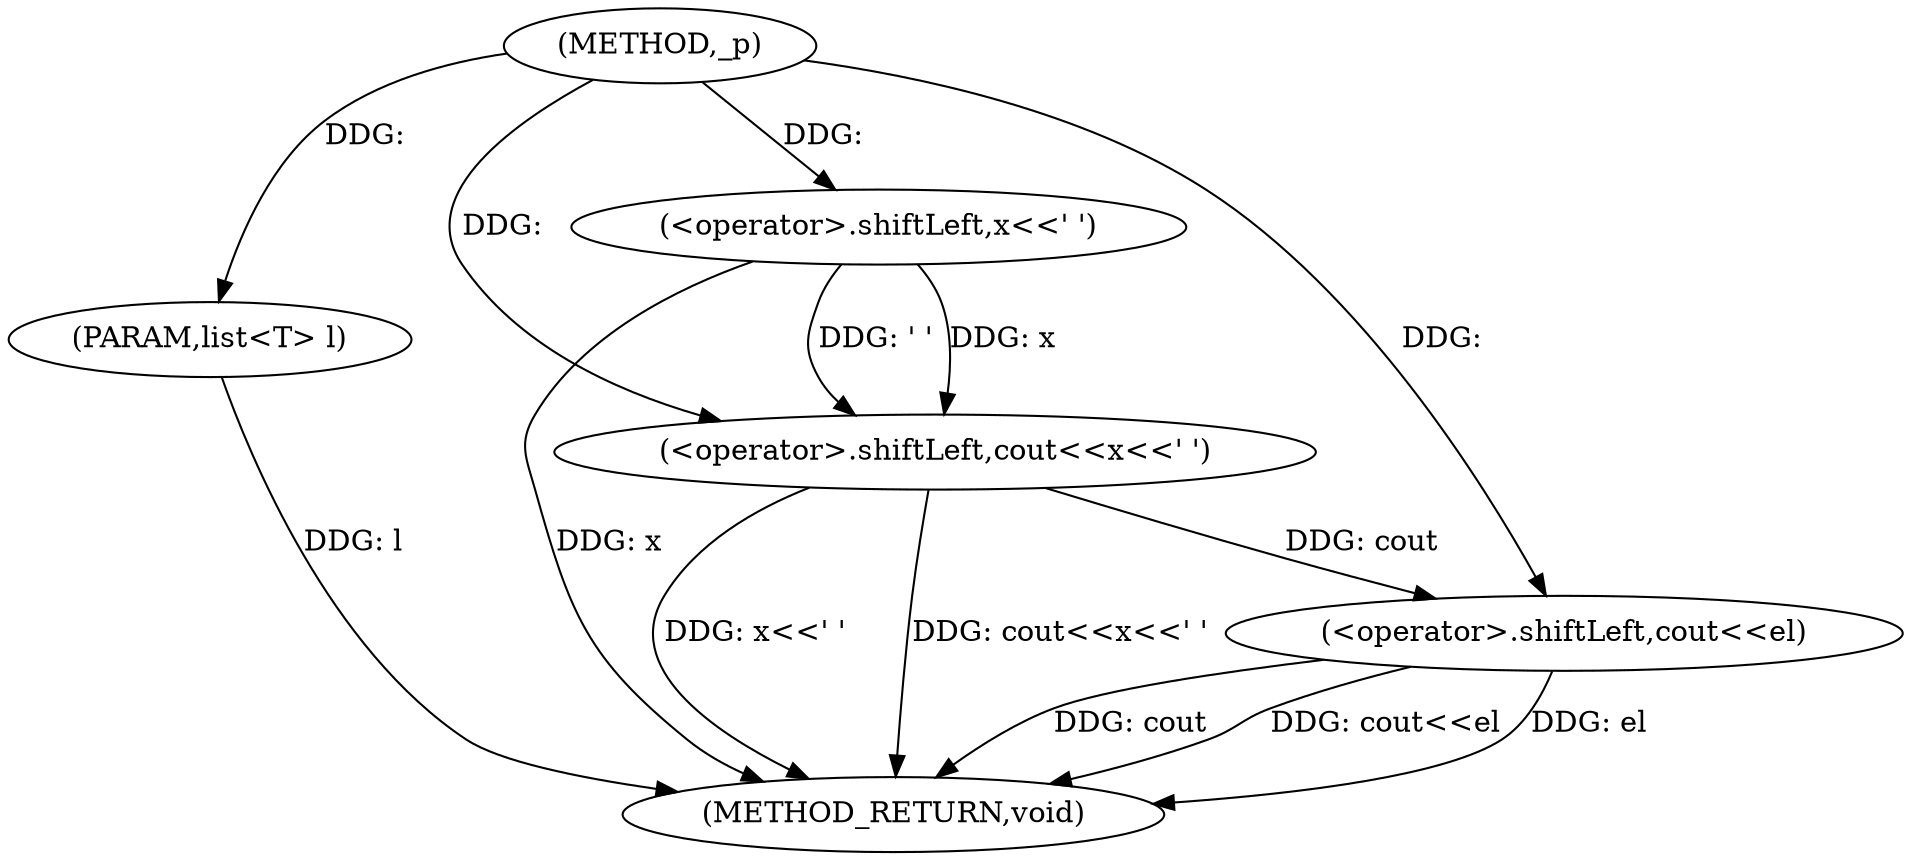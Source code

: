 digraph "_p" {  
"1000241" [label = "(METHOD,_p)" ]
"1000253" [label = "(METHOD_RETURN,void)" ]
"1000242" [label = "(PARAM,list<T> l)" ]
"1000245" [label = "(<operator>.shiftLeft,cout<<x<<' ')" ]
"1000250" [label = "(<operator>.shiftLeft,cout<<el)" ]
"1000247" [label = "(<operator>.shiftLeft,x<<' ')" ]
  "1000242" -> "1000253"  [ label = "DDG: l"] 
  "1000245" -> "1000253"  [ label = "DDG: x<<' '"] 
  "1000245" -> "1000253"  [ label = "DDG: cout<<x<<' '"] 
  "1000250" -> "1000253"  [ label = "DDG: cout"] 
  "1000250" -> "1000253"  [ label = "DDG: cout<<el"] 
  "1000247" -> "1000253"  [ label = "DDG: x"] 
  "1000250" -> "1000253"  [ label = "DDG: el"] 
  "1000241" -> "1000242"  [ label = "DDG: "] 
  "1000241" -> "1000245"  [ label = "DDG: "] 
  "1000247" -> "1000245"  [ label = "DDG: x"] 
  "1000247" -> "1000245"  [ label = "DDG: ' '"] 
  "1000245" -> "1000250"  [ label = "DDG: cout"] 
  "1000241" -> "1000250"  [ label = "DDG: "] 
  "1000241" -> "1000247"  [ label = "DDG: "] 
}
